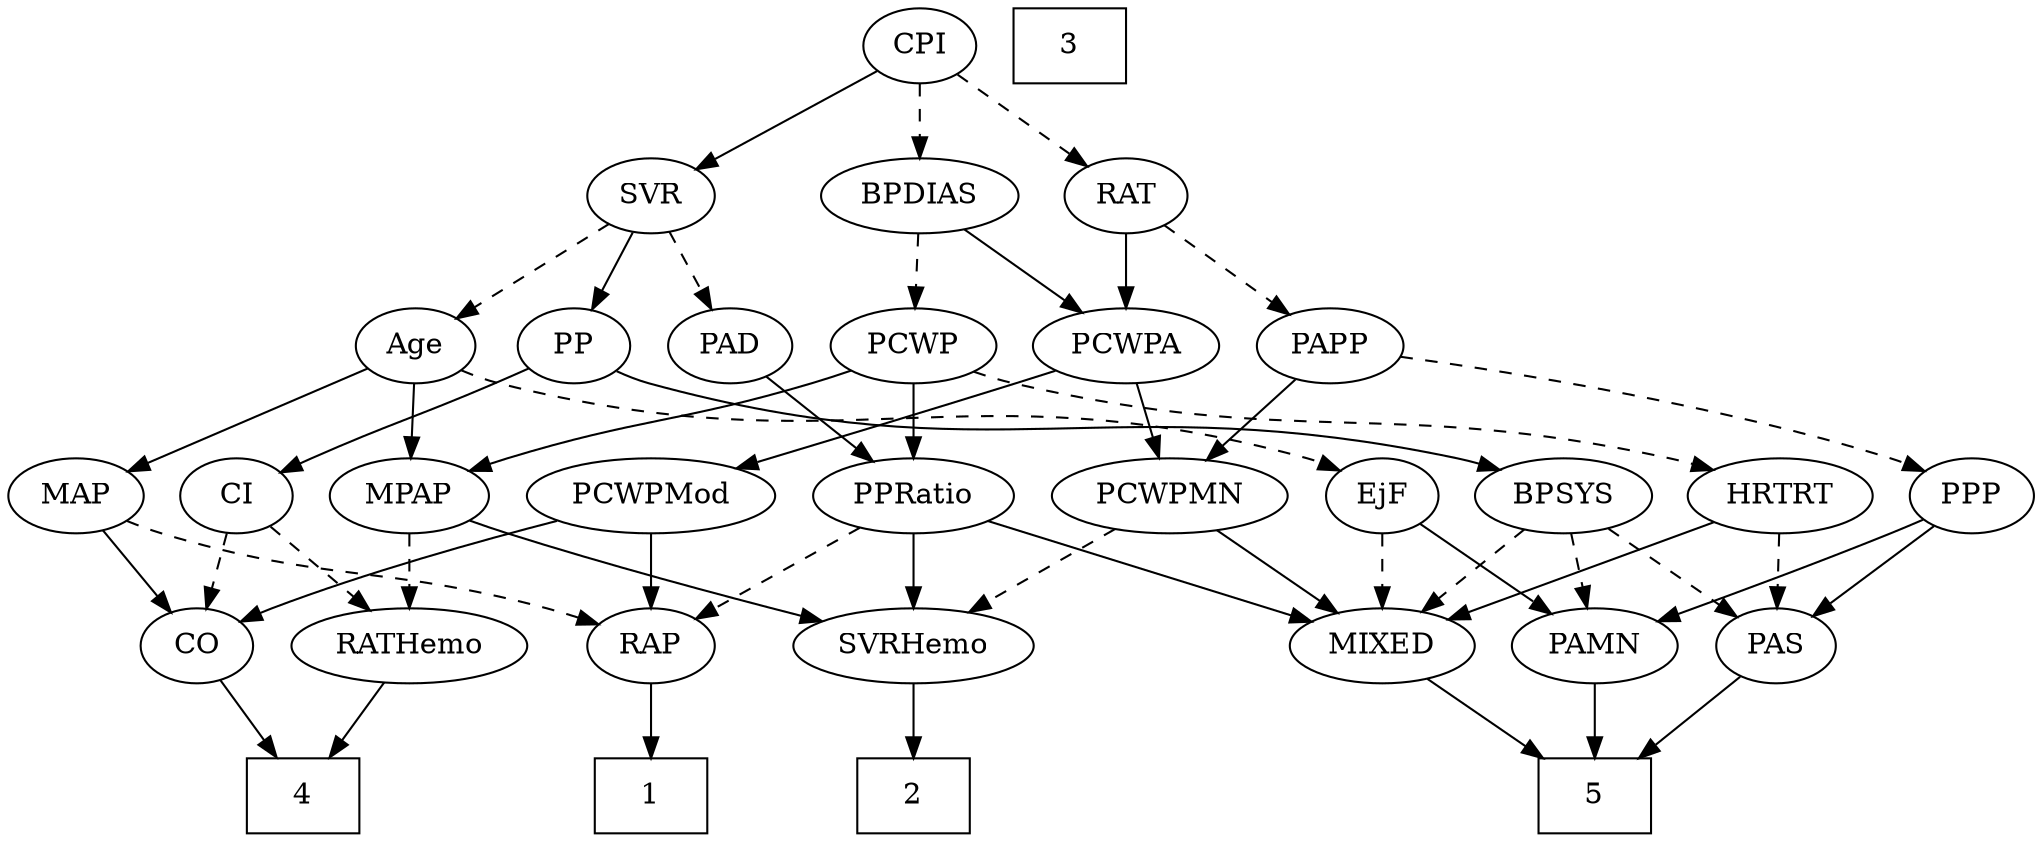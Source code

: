 strict digraph {
	graph [bb="0,0,894,396"];
	node [label="\N"];
	1	[height=0.5,
		pos="153,18",
		shape=box,
		width=0.75];
	2	[height=0.5,
		pos="440,18",
		shape=box,
		width=0.75];
	3	[height=0.5,
		pos="325,378",
		shape=box,
		width=0.75];
	4	[height=0.5,
		pos="275,18",
		shape=box,
		width=0.75];
	5	[height=0.5,
		pos="703,18",
		shape=box,
		width=0.75];
	Age	[height=0.5,
		pos="326,234",
		width=0.75];
	EjF	[height=0.5,
		pos="604,162",
		width=0.75];
	Age -> EjF	[pos="e,583.44,173.86 346.55,222.14 351.51,219.84 356.86,217.63 362,216 450.59,187.9 479.4,208.1 568,180 569.92,179.39 571.88,178.7 573.83,\
177.95",
		style=dashed];
	MPAP	[height=0.5,
		pos="406,162",
		width=0.97491];
	Age -> MPAP	[pos="e,388.84,178.01 341.8,219.17 353.04,209.34 368.36,195.93 381.21,184.69",
		style=solid];
	MAP	[height=0.5,
		pos="153,162",
		width=0.84854];
	Age -> MAP	[pos="e,176.83,173.65 304.82,222.61 299.98,220.35 294.84,218.03 290,216 247.2,198.08 235.06,197.28 192,180 190.14,179.26 188.25,178.48 \
186.34,177.69",
		style=solid];
	MIXED	[height=0.5,
		pos="606,90",
		width=1.1193];
	EjF -> MIXED	[pos="e,605.51,108.1 604.49,143.7 604.71,135.98 604.98,126.71 605.22,118.11",
		style=dashed];
	PAMN	[height=0.5,
		pos="703,90",
		width=1.011];
	EjF -> PAMN	[pos="e,682.91,105.2 622.15,148.16 636.79,137.81 657.65,123.06 674.51,111.14",
		style=solid];
	RAP	[height=0.5,
		pos="153,90",
		width=0.77632];
	RAP -> 1	[pos="e,153,36.104 153,71.697 153,63.983 153,54.712 153,46.112",
		style=solid];
	MIXED -> 5	[pos="e,679.38,36.04 626.57,74.155 639.49,64.828 656.43,52.606 671.07,42.037",
		style=solid];
	RATHemo	[height=0.5,
		pos="323,90",
		width=1.3721];
	MPAP -> RATHemo	[pos="e,341.73,106.8 388.39,146.15 377.15,136.67 362.36,124.2 349.69,113.51",
		style=dashed];
	SVRHemo	[height=0.5,
		pos="440,90",
		width=1.3902];
	MPAP -> SVRHemo	[pos="e,431.76,107.96 414.05,144.41 418.02,136.25 422.89,126.22 427.34,117.07",
		style=solid];
	BPSYS	[height=0.5,
		pos="784,162",
		width=1.0471];
	BPSYS -> MIXED	[pos="e,635.25,102.51 755.79,149.91 725.81,138.12 678.21,119.4 644.72,106.23",
		style=dashed];
	PAS	[height=0.5,
		pos="784,90",
		width=0.75];
	BPSYS -> PAS	[pos="e,784,108.1 784,143.7 784,135.98 784,126.71 784,118.11",
		style=dashed];
	BPSYS -> PAMN	[pos="e,720.26,105.92 766.42,145.81 755.2,136.11 740.48,123.39 728.04,112.64",
		style=dashed];
	PAD	[height=0.5,
		pos="252,234",
		width=0.79437];
	PPRatio	[height=0.5,
		pos="241,162",
		width=1.1013];
	PAD -> PPRatio	[pos="e,243.71,180.28 249.33,216.05 248.12,208.35 246.66,199.03 245.3,190.36",
		style=solid];
	CO	[height=0.5,
		pos="228,90",
		width=0.75];
	CO -> 4	[pos="e,263.38,36.292 238.66,73.116 244.3,64.716 251.36,54.196 257.76,44.671",
		style=solid];
	PAS -> 5	[pos="e,722.69,36.019 767.99,75.17 757.33,65.953 743.03,53.599 730.56,42.823",
		style=solid];
	PAMN -> 5	[pos="e,703,36.104 703,71.697 703,63.983 703,54.712 703,46.112",
		style=solid];
	RATHemo -> 4	[pos="e,286.96,36.447 311.62,72.411 305.99,64.2 299.06,54.099 292.76,44.9",
		style=solid];
	CPI	[height=0.5,
		pos="253,378",
		width=0.75];
	RAT	[height=0.5,
		pos="253,306",
		width=0.75827];
	CPI -> RAT	[pos="e,253,324.1 253,359.7 253,351.98 253,342.71 253,334.11",
		style=dashed];
	SVR	[height=0.5,
		pos="326,306",
		width=0.77632];
	CPI -> SVR	[pos="e,310.99,321.38 267.77,362.83 278.09,352.94 292.05,339.55 303.72,328.36",
		style=solid];
	BPDIAS	[height=0.5,
		pos="165,306",
		width=1.1735];
	CPI -> BPDIAS	[pos="e,184.05,322.16 236.03,363.5 223.59,353.61 206.44,339.96 192.1,328.56",
		style=dashed];
	PCWPA	[height=0.5,
		pos="164,234",
		width=1.1555];
	RAT -> PCWPA	[pos="e,183.27,250.16 235.84,291.5 223.25,281.61 205.91,267.96 191.41,256.56",
		style=solid];
	PAPP	[height=0.5,
		pos="563,234",
		width=0.88464];
	RAT -> PAPP	[pos="e,539.05,246.05 273.53,294.06 278.48,291.77 283.84,289.58 289,288 389.18,257.31 421.1,280.27 522,252 524.46,251.31 526.98,250.51 \
529.49,249.64",
		style=dashed];
	SVR -> Age	[pos="e,326,252.1 326,287.7 326,279.98 326,270.71 326,262.11",
		style=dashed];
	SVR -> PAD	[pos="e,267.31,249.49 310.66,290.5 300.24,280.64 286.29,267.44 274.6,256.38",
		style=dashed];
	PP	[height=0.5,
		pos="486,234",
		width=0.75];
	SVR -> PP	[pos="e,464.74,245.2 348.96,295.49 373.94,285.07 414.98,267.75 450,252 451.79,251.19 453.63,250.35 455.49,249.5",
		style=solid];
	PCWPMod	[height=0.5,
		pos="51.995,162",
		width=1.4443];
	PCWPMod -> RAP	[pos="e,134.69,103.69 74.411,145.46 89.71,134.86 110.05,120.76 126.21,109.57",
		style=solid];
	PCWPMod -> CO	[pos="e,206.38,100.91 86.226,148.44 114.27,138.01 154.92,122.57 190,108 192.33,107.03 194.74,106.01 197.15,104.96",
		style=solid];
	PCWPA -> PCWPMod	[pos="e,76.177,178.11 141.33,218.83 125.07,208.67 102.92,194.83 84.738,183.46",
		style=solid];
	PCWPMN	[height=0.5,
		pos="509,162",
		width=1.3902];
	PCWPA -> PCWPMN	[pos="e,472.36,174.35 194.42,221.71 200.82,219.6 207.58,217.57 214,216 317.07,190.82 346.36,202.74 450,180 454.1,179.1 458.33,178.08 462.56,\
176.99",
		style=solid];
	PCWPMN -> MIXED	[pos="e,585.52,105.77 530.52,145.46 544.24,135.57 562.18,122.62 577.12,111.83",
		style=solid];
	PCWPMN -> SVRHemo	[pos="e,455.91,107.15 492.99,144.76 484.11,135.75 472.9,124.39 463.09,114.43",
		style=dashed];
	SVRHemo -> 2	[pos="e,440,36.104 440,71.697 440,63.983 440,54.712 440,46.112",
		style=solid];
	BPDIAS -> PCWPA	[pos="e,164.24,252.1 164.75,287.7 164.64,279.98 164.51,270.71 164.38,262.11",
		style=solid];
	PCWP	[height=0.5,
		pos="406,234",
		width=0.97491];
	BPDIAS -> PCWP	[pos="e,379.19,245.97 197.06,294.11 203.63,292 210.51,289.86 217,288 280.82,269.67 298.68,272 362,252 364.54,251.2 367.16,250.32 369.78,\
249.4",
		style=dashed];
	MAP -> RAP	[pos="e,153,108.1 153,143.7 153,135.98 153,126.71 153,118.11",
		style=dashed];
	MAP -> CO	[pos="e,212.99,105.01 168.54,146.5 179.24,136.51 193.62,123.09 205.56,111.94",
		style=solid];
	PP -> BPSYS	[pos="e,756.05,174.28 506.54,222.11 511.5,219.82 516.85,217.61 522,216 614.88,186.94 643.93,204.98 738,180 740.77,179.26 743.62,178.42 \
746.46,177.52",
		style=solid];
	CI	[height=0.5,
		pos="326,162",
		width=0.75];
	PP -> CI	[pos="e,347.23,173.26 464.76,222.74 459.93,220.47 454.8,218.12 450,216 411.32,198.97 400.67,197.03 362,180 360.19,179.21 358.34,178.38 \
356.48,177.53",
		style=solid];
	PPP	[height=0.5,
		pos="867,162",
		width=0.75];
	PPP -> PAS	[pos="e,800.08,104.56 850.6,147.17 838.35,136.85 821.44,122.58 807.73,111.01",
		style=solid];
	PPP -> PAMN	[pos="e,730.63,101.99 845.75,150.76 840.92,148.49 835.8,146.13 831,144 800.57,130.53 765.66,116.14 739.98,105.76",
		style=solid];
	PPRatio -> RAP	[pos="e,169.97,104.5 221.9,145.81 209.09,135.62 192.08,122.09 178.17,111.02",
		style=dashed];
	PPRatio -> MIXED	[pos="e,568.5,96.926 270.55,149.85 276.91,147.71 283.63,145.63 290,144 315.55,137.47 476.65,111.53 558.45,98.522",
		style=solid];
	PPRatio -> SVRHemo	[pos="e,405.63,103.09 271.65,150.22 304.88,138.53 358.2,119.77 395.91,106.51",
		style=solid];
	PCWP -> MPAP	[pos="e,406,180.1 406,215.7 406,207.98 406,198.71 406,190.11",
		style=solid];
	PCWP -> PPRatio	[pos="e,268.95,174.86 379.85,221.91 352.55,210.32 309.47,192.05 278.53,178.92",
		style=solid];
	HRTRT	[height=0.5,
		pos="689,162",
		width=1.1013];
	PCWP -> HRTRT	[pos="e,659.41,174.04 432.26,221.96 438.03,219.78 444.17,217.66 450,216 532.64,192.42 556.95,202.15 640,180 643.17,179.15 646.44,178.2 \
649.7,177.19",
		style=dashed];
	CI -> CO	[pos="e,245.86,103.76 308.02,148.16 292.96,137.41 271.27,121.91 254.26,109.76",
		style=dashed];
	CI -> RATHemo	[pos="e,323.73,108.1 325.25,143.7 324.92,135.98 324.53,126.71 324.16,118.11",
		style=dashed];
	PAPP -> PCWPMN	[pos="e,521.95,179.8 550.74,217.12 544.1,208.51 535.74,197.67 528.25,187.96",
		style=solid];
	PAPP -> PPP	[pos="e,846.41,173.78 594.17,229.37 644.81,222.91 747.66,207.45 831,180 832.92,179.37 834.87,178.66 836.82,177.9",
		style=dashed];
	HRTRT -> MIXED	[pos="e,623.97,106.16 670.99,145.81 659.57,136.18 644.61,123.56 631.92,112.86",
		style=solid];
	HRTRT -> PAS	[pos="e,766.43,103.94 709.14,146.15 723.48,135.59 742.86,121.31 758.31,109.92",
		style=dashed];
}
